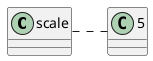 ```plantuml
@startuml
'Adapted from https://github.com/Crashedmind/PlantUML-opensecurityarchitecture-icons/blob/master/all
scale .5
!include <osa/arrow/green/left/left>
!include <osa/arrow/yellow/right/right>
!include <osa/awareness/awareness>
!include <osa/contract/contract>
!include <osa/database/database>
!include <osa/desktop/desktop>
!include <osa/desktop/imac/imac>
!include <osa/device_music/device_music>
!include <osa/device_scanner/device_scanner>
!include <osa/device_usb/device_usb>
!include <osa/device_wireless_router/device_wireless_router>
!include <osa/disposal/disposal>
!include <osa/drive_optical/drive_optical>
!include <osa/firewall/firewall>
!include <osa/hub/hub>
!include <osa/ics/drive/drive>
!include <osa/ics/plc/plc>
!include <osa/ics/thermometer/thermometer>
!include <osa/id/card/card>
!include <osa/laptop/laptop>
!include <osa/lifecycle/lifecycle>
!include <osa/lightning/lightning>
!include <osa/media_flash/media_flash>
!include <osa/media_optical/media_optical>
!include <osa/media_tape/media_tape>
!include <osa/mobile/pda/pda>
!include <osa/padlock/padlock>
!include <osa/printer/printer>
!include <osa/site_branch/site_branch>
!include <osa/site_factory/site_factory>
!include <osa/vpn/vpn>
!include <osa/wireless/network/network>
@enduml
}
```